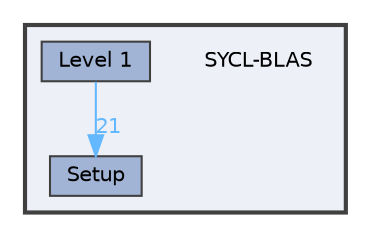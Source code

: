 digraph "SYCL-BLAS"
{
 // LATEX_PDF_SIZE
  bgcolor="transparent";
  edge [fontname=Helvetica,fontsize=10,labelfontname=Helvetica,labelfontsize=10];
  node [fontname=Helvetica,fontsize=10,shape=box,height=0.2,width=0.4];
  compound=true
  subgraph clusterdir_2e9f169625e7208e21be673b418e5949 {
    graph [ bgcolor="#edf0f7", pencolor="grey25", label="", fontname=Helvetica,fontsize=10 style="filled,bold", URL="dir_2e9f169625e7208e21be673b418e5949.html",tooltip=""]
    dir_2e9f169625e7208e21be673b418e5949 [shape=plaintext, label="SYCL-BLAS"];
  dir_4bdbafa1a890e85c566b99a7d5528745 [label="Level 1", fillcolor="#a2b4d6", color="grey25", style="filled", URL="dir_4bdbafa1a890e85c566b99a7d5528745.html",tooltip=""];
  dir_2cf803bbad5736ac46e5b9bef0403cf0 [label="Setup", fillcolor="#a2b4d6", color="grey25", style="filled", URL="dir_2cf803bbad5736ac46e5b9bef0403cf0.html",tooltip=""];
  }
  dir_4bdbafa1a890e85c566b99a7d5528745->dir_2cf803bbad5736ac46e5b9bef0403cf0 [headlabel="21", labeldistance=1.5 headhref="dir_000002_000004.html" href="dir_000002_000004.html" color="steelblue1" fontcolor="steelblue1"];
}
